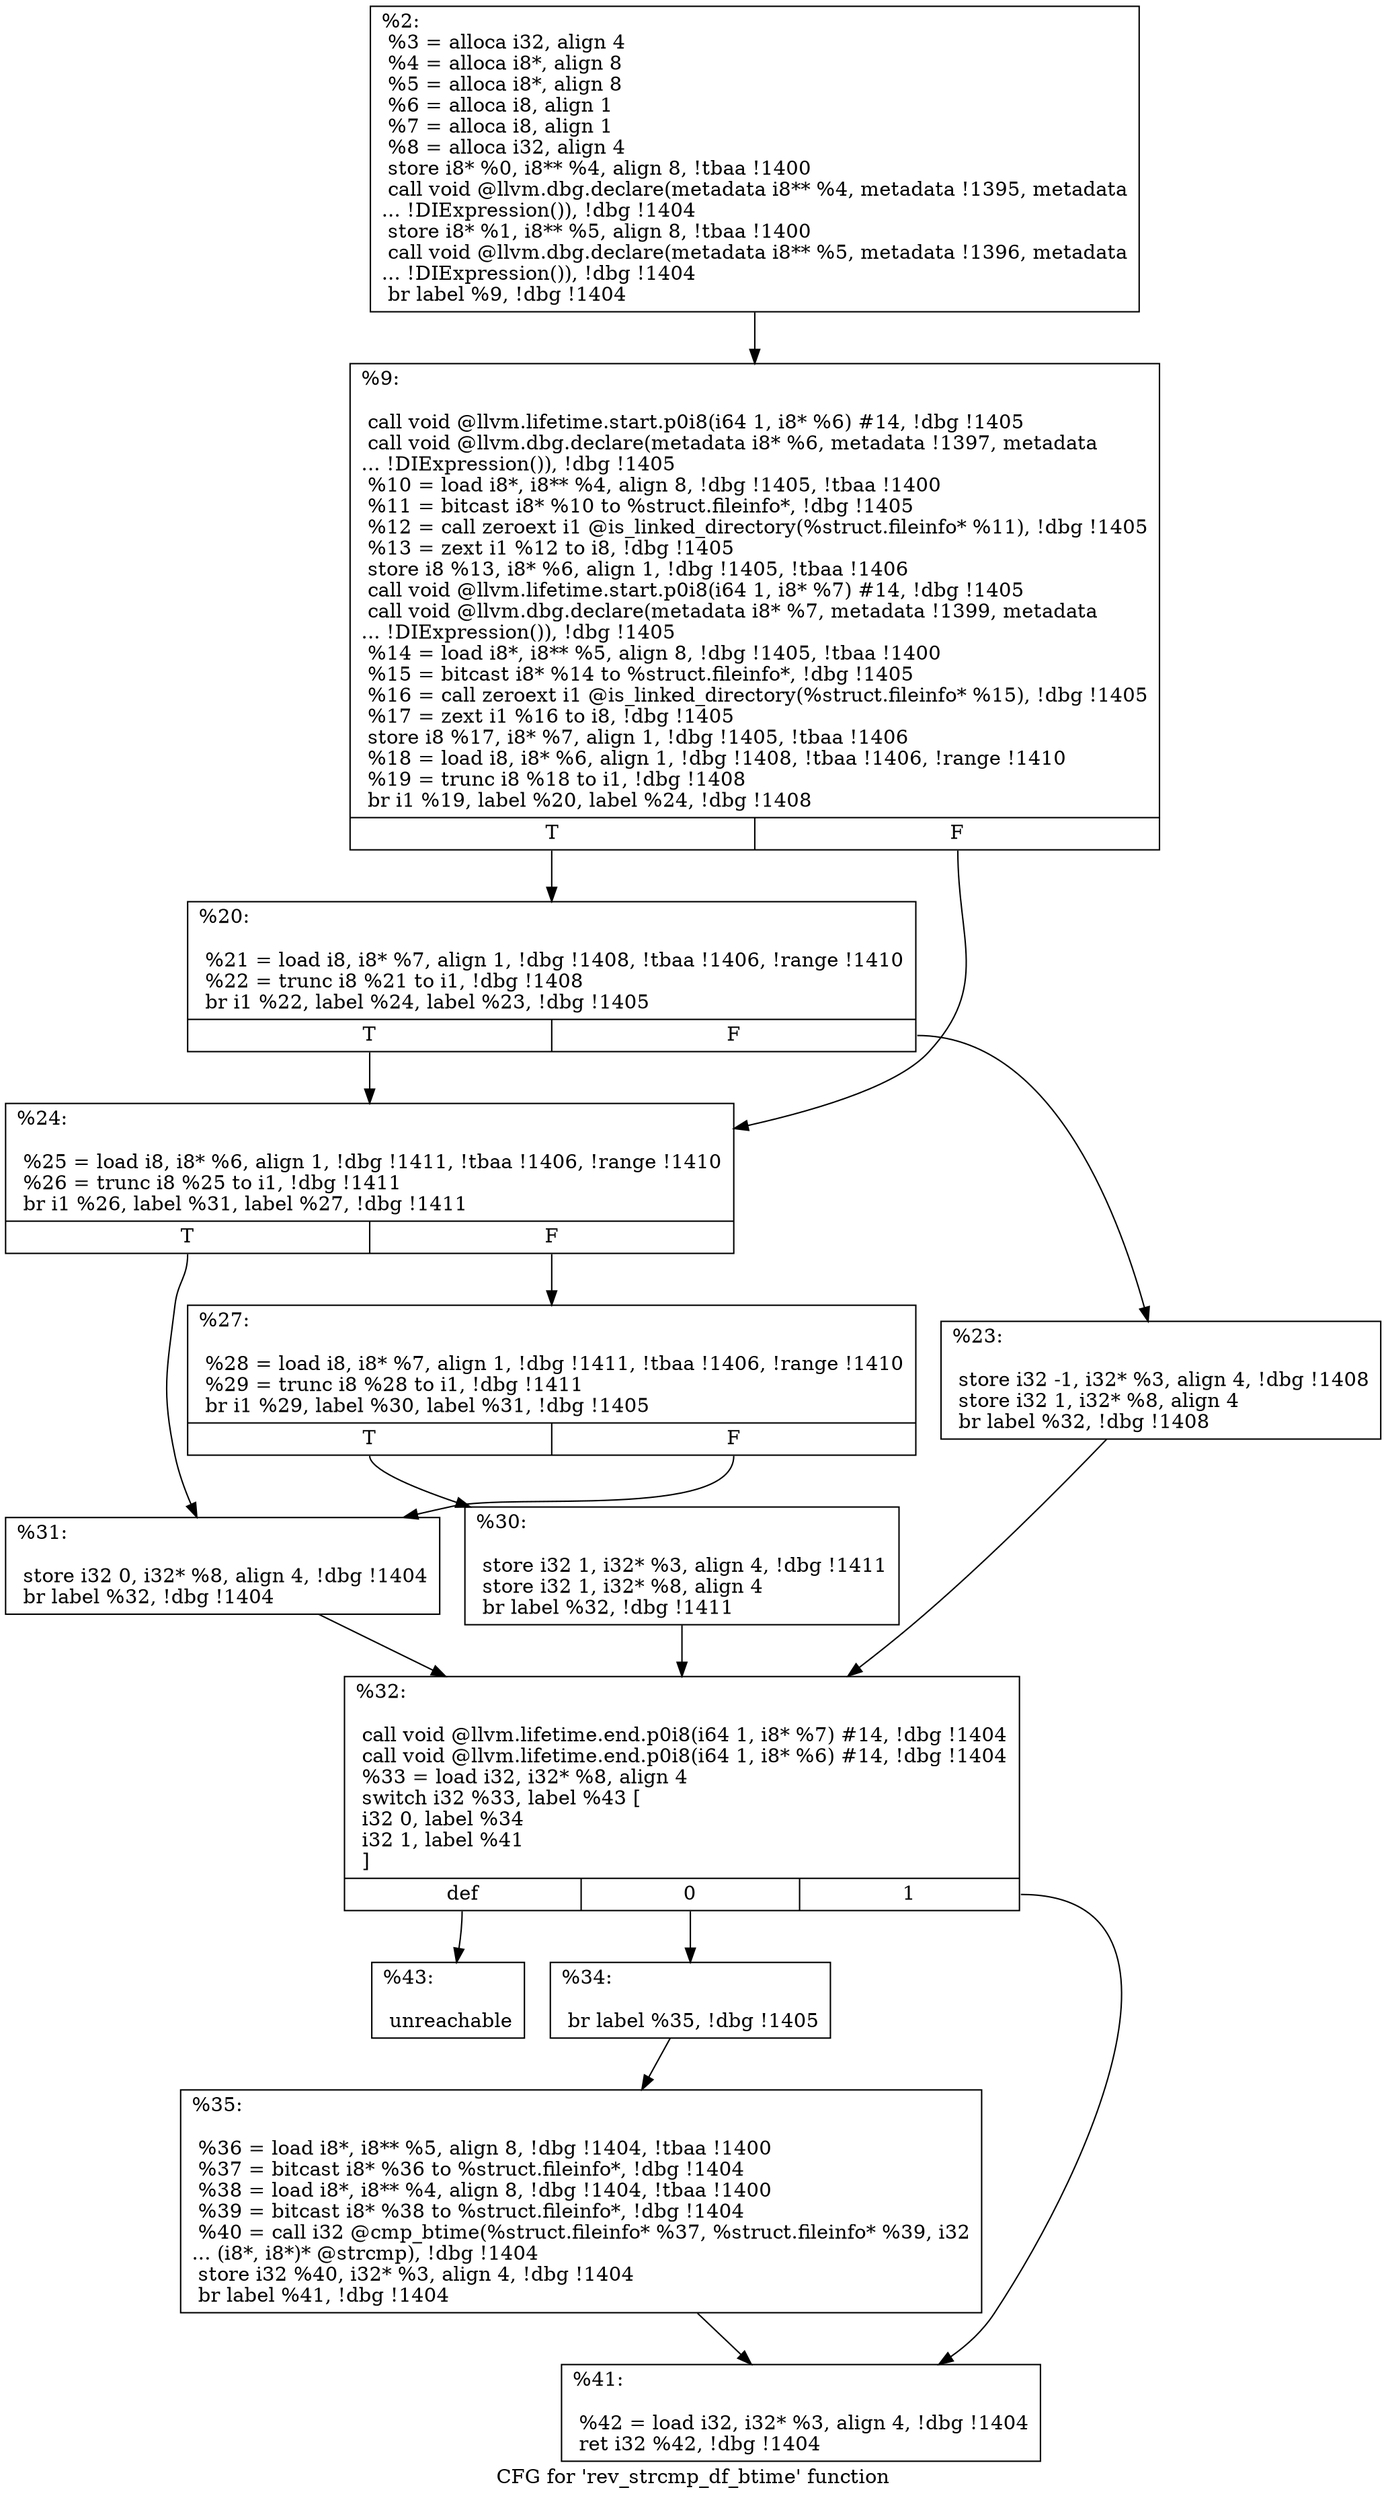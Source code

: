 digraph "CFG for 'rev_strcmp_df_btime' function" {
	label="CFG for 'rev_strcmp_df_btime' function";

	Node0x23673a0 [shape=record,label="{%2:\l  %3 = alloca i32, align 4\l  %4 = alloca i8*, align 8\l  %5 = alloca i8*, align 8\l  %6 = alloca i8, align 1\l  %7 = alloca i8, align 1\l  %8 = alloca i32, align 4\l  store i8* %0, i8** %4, align 8, !tbaa !1400\l  call void @llvm.dbg.declare(metadata i8** %4, metadata !1395, metadata\l... !DIExpression()), !dbg !1404\l  store i8* %1, i8** %5, align 8, !tbaa !1400\l  call void @llvm.dbg.declare(metadata i8** %5, metadata !1396, metadata\l... !DIExpression()), !dbg !1404\l  br label %9, !dbg !1404\l}"];
	Node0x23673a0 -> Node0x2367d60;
	Node0x2367d60 [shape=record,label="{%9:\l\l  call void @llvm.lifetime.start.p0i8(i64 1, i8* %6) #14, !dbg !1405\l  call void @llvm.dbg.declare(metadata i8* %6, metadata !1397, metadata\l... !DIExpression()), !dbg !1405\l  %10 = load i8*, i8** %4, align 8, !dbg !1405, !tbaa !1400\l  %11 = bitcast i8* %10 to %struct.fileinfo*, !dbg !1405\l  %12 = call zeroext i1 @is_linked_directory(%struct.fileinfo* %11), !dbg !1405\l  %13 = zext i1 %12 to i8, !dbg !1405\l  store i8 %13, i8* %6, align 1, !dbg !1405, !tbaa !1406\l  call void @llvm.lifetime.start.p0i8(i64 1, i8* %7) #14, !dbg !1405\l  call void @llvm.dbg.declare(metadata i8* %7, metadata !1399, metadata\l... !DIExpression()), !dbg !1405\l  %14 = load i8*, i8** %5, align 8, !dbg !1405, !tbaa !1400\l  %15 = bitcast i8* %14 to %struct.fileinfo*, !dbg !1405\l  %16 = call zeroext i1 @is_linked_directory(%struct.fileinfo* %15), !dbg !1405\l  %17 = zext i1 %16 to i8, !dbg !1405\l  store i8 %17, i8* %7, align 1, !dbg !1405, !tbaa !1406\l  %18 = load i8, i8* %6, align 1, !dbg !1408, !tbaa !1406, !range !1410\l  %19 = trunc i8 %18 to i1, !dbg !1408\l  br i1 %19, label %20, label %24, !dbg !1408\l|{<s0>T|<s1>F}}"];
	Node0x2367d60:s0 -> Node0x2367db0;
	Node0x2367d60:s1 -> Node0x2367e50;
	Node0x2367db0 [shape=record,label="{%20:\l\l  %21 = load i8, i8* %7, align 1, !dbg !1408, !tbaa !1406, !range !1410\l  %22 = trunc i8 %21 to i1, !dbg !1408\l  br i1 %22, label %24, label %23, !dbg !1405\l|{<s0>T|<s1>F}}"];
	Node0x2367db0:s0 -> Node0x2367e50;
	Node0x2367db0:s1 -> Node0x2367e00;
	Node0x2367e00 [shape=record,label="{%23:\l\l  store i32 -1, i32* %3, align 4, !dbg !1408\l  store i32 1, i32* %8, align 4\l  br label %32, !dbg !1408\l}"];
	Node0x2367e00 -> Node0x2367f90;
	Node0x2367e50 [shape=record,label="{%24:\l\l  %25 = load i8, i8* %6, align 1, !dbg !1411, !tbaa !1406, !range !1410\l  %26 = trunc i8 %25 to i1, !dbg !1411\l  br i1 %26, label %31, label %27, !dbg !1411\l|{<s0>T|<s1>F}}"];
	Node0x2367e50:s0 -> Node0x2367f40;
	Node0x2367e50:s1 -> Node0x2367ea0;
	Node0x2367ea0 [shape=record,label="{%27:\l\l  %28 = load i8, i8* %7, align 1, !dbg !1411, !tbaa !1406, !range !1410\l  %29 = trunc i8 %28 to i1, !dbg !1411\l  br i1 %29, label %30, label %31, !dbg !1405\l|{<s0>T|<s1>F}}"];
	Node0x2367ea0:s0 -> Node0x2367ef0;
	Node0x2367ea0:s1 -> Node0x2367f40;
	Node0x2367ef0 [shape=record,label="{%30:\l\l  store i32 1, i32* %3, align 4, !dbg !1411\l  store i32 1, i32* %8, align 4\l  br label %32, !dbg !1411\l}"];
	Node0x2367ef0 -> Node0x2367f90;
	Node0x2367f40 [shape=record,label="{%31:\l\l  store i32 0, i32* %8, align 4, !dbg !1404\l  br label %32, !dbg !1404\l}"];
	Node0x2367f40 -> Node0x2367f90;
	Node0x2367f90 [shape=record,label="{%32:\l\l  call void @llvm.lifetime.end.p0i8(i64 1, i8* %7) #14, !dbg !1404\l  call void @llvm.lifetime.end.p0i8(i64 1, i8* %6) #14, !dbg !1404\l  %33 = load i32, i32* %8, align 4\l  switch i32 %33, label %43 [\l    i32 0, label %34\l    i32 1, label %41\l  ]\l|{<s0>def|<s1>0|<s2>1}}"];
	Node0x2367f90:s0 -> Node0x23680d0;
	Node0x2367f90:s1 -> Node0x2367fe0;
	Node0x2367f90:s2 -> Node0x2368080;
	Node0x2367fe0 [shape=record,label="{%34:\l\l  br label %35, !dbg !1405\l}"];
	Node0x2367fe0 -> Node0x2368030;
	Node0x2368030 [shape=record,label="{%35:\l\l  %36 = load i8*, i8** %5, align 8, !dbg !1404, !tbaa !1400\l  %37 = bitcast i8* %36 to %struct.fileinfo*, !dbg !1404\l  %38 = load i8*, i8** %4, align 8, !dbg !1404, !tbaa !1400\l  %39 = bitcast i8* %38 to %struct.fileinfo*, !dbg !1404\l  %40 = call i32 @cmp_btime(%struct.fileinfo* %37, %struct.fileinfo* %39, i32\l... (i8*, i8*)* @strcmp), !dbg !1404\l  store i32 %40, i32* %3, align 4, !dbg !1404\l  br label %41, !dbg !1404\l}"];
	Node0x2368030 -> Node0x2368080;
	Node0x2368080 [shape=record,label="{%41:\l\l  %42 = load i32, i32* %3, align 4, !dbg !1404\l  ret i32 %42, !dbg !1404\l}"];
	Node0x23680d0 [shape=record,label="{%43:\l\l  unreachable\l}"];
}
